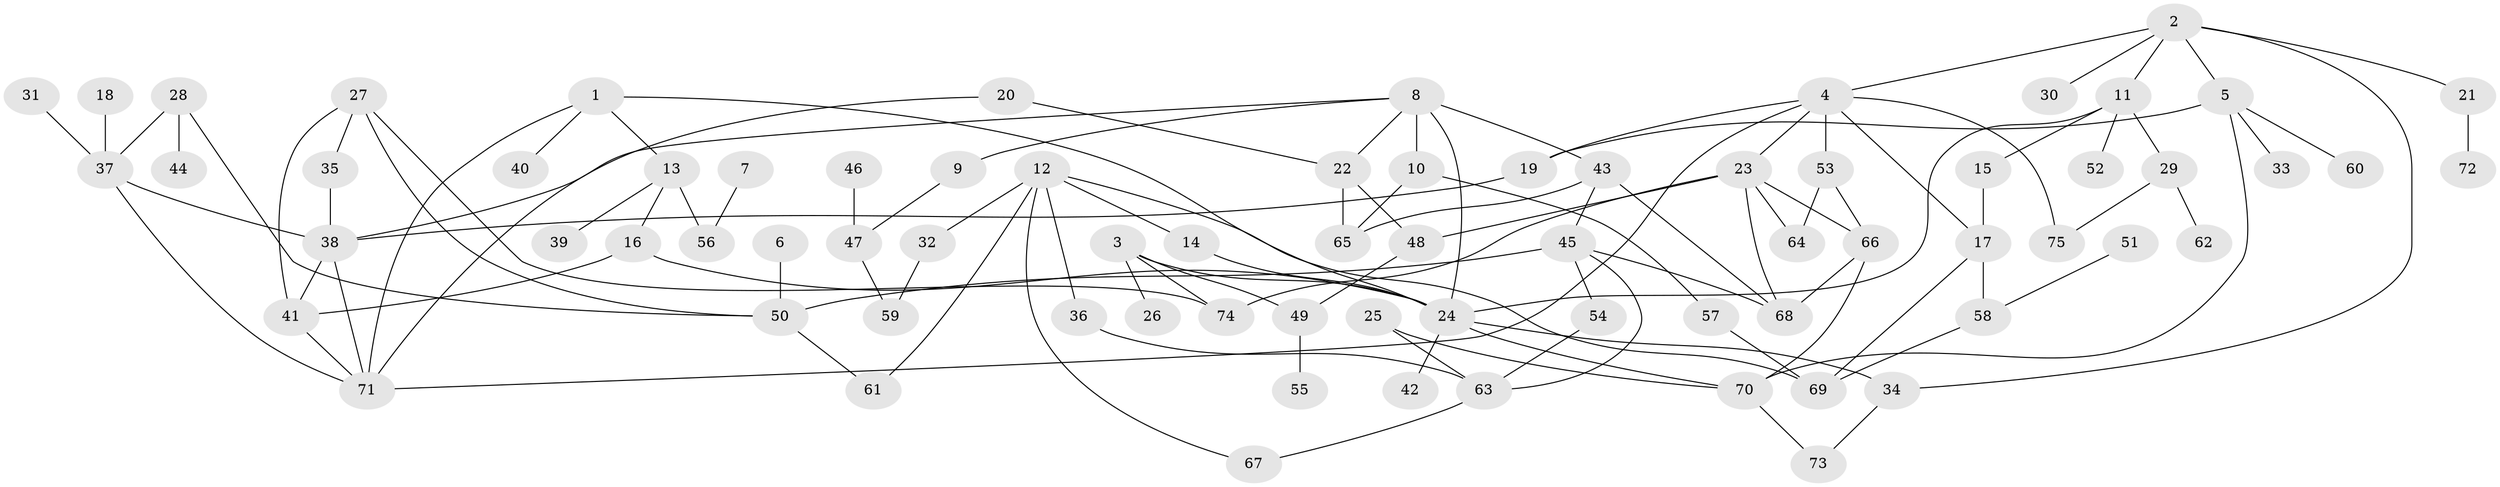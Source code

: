 // original degree distribution, {9: 0.006711409395973154, 4: 0.10738255033557047, 8: 0.006711409395973154, 5: 0.06040268456375839, 7: 0.006711409395973154, 6: 0.026845637583892617, 2: 0.2684563758389262, 3: 0.20134228187919462, 1: 0.31543624161073824}
// Generated by graph-tools (version 1.1) at 2025/01/03/09/25 03:01:07]
// undirected, 75 vertices, 112 edges
graph export_dot {
graph [start="1"]
  node [color=gray90,style=filled];
  1;
  2;
  3;
  4;
  5;
  6;
  7;
  8;
  9;
  10;
  11;
  12;
  13;
  14;
  15;
  16;
  17;
  18;
  19;
  20;
  21;
  22;
  23;
  24;
  25;
  26;
  27;
  28;
  29;
  30;
  31;
  32;
  33;
  34;
  35;
  36;
  37;
  38;
  39;
  40;
  41;
  42;
  43;
  44;
  45;
  46;
  47;
  48;
  49;
  50;
  51;
  52;
  53;
  54;
  55;
  56;
  57;
  58;
  59;
  60;
  61;
  62;
  63;
  64;
  65;
  66;
  67;
  68;
  69;
  70;
  71;
  72;
  73;
  74;
  75;
  1 -- 13 [weight=1.0];
  1 -- 24 [weight=1.0];
  1 -- 40 [weight=1.0];
  1 -- 71 [weight=1.0];
  2 -- 4 [weight=1.0];
  2 -- 5 [weight=1.0];
  2 -- 11 [weight=1.0];
  2 -- 21 [weight=1.0];
  2 -- 30 [weight=1.0];
  2 -- 34 [weight=1.0];
  3 -- 24 [weight=1.0];
  3 -- 26 [weight=1.0];
  3 -- 49 [weight=1.0];
  3 -- 74 [weight=1.0];
  4 -- 17 [weight=1.0];
  4 -- 19 [weight=1.0];
  4 -- 23 [weight=1.0];
  4 -- 53 [weight=1.0];
  4 -- 71 [weight=1.0];
  4 -- 75 [weight=1.0];
  5 -- 19 [weight=1.0];
  5 -- 33 [weight=1.0];
  5 -- 60 [weight=1.0];
  5 -- 70 [weight=1.0];
  6 -- 50 [weight=1.0];
  7 -- 56 [weight=1.0];
  8 -- 9 [weight=1.0];
  8 -- 10 [weight=1.0];
  8 -- 22 [weight=1.0];
  8 -- 24 [weight=2.0];
  8 -- 38 [weight=1.0];
  8 -- 43 [weight=1.0];
  9 -- 47 [weight=1.0];
  10 -- 57 [weight=1.0];
  10 -- 65 [weight=1.0];
  11 -- 15 [weight=1.0];
  11 -- 24 [weight=1.0];
  11 -- 29 [weight=1.0];
  11 -- 52 [weight=1.0];
  12 -- 14 [weight=1.0];
  12 -- 32 [weight=1.0];
  12 -- 36 [weight=1.0];
  12 -- 61 [weight=1.0];
  12 -- 67 [weight=1.0];
  12 -- 69 [weight=1.0];
  13 -- 16 [weight=1.0];
  13 -- 39 [weight=1.0];
  13 -- 56 [weight=1.0];
  14 -- 24 [weight=1.0];
  15 -- 17 [weight=1.0];
  16 -- 24 [weight=1.0];
  16 -- 41 [weight=1.0];
  17 -- 58 [weight=1.0];
  17 -- 69 [weight=1.0];
  18 -- 37 [weight=1.0];
  19 -- 38 [weight=1.0];
  20 -- 22 [weight=1.0];
  20 -- 71 [weight=1.0];
  21 -- 72 [weight=1.0];
  22 -- 48 [weight=1.0];
  22 -- 65 [weight=1.0];
  23 -- 48 [weight=1.0];
  23 -- 64 [weight=1.0];
  23 -- 66 [weight=1.0];
  23 -- 68 [weight=1.0];
  23 -- 74 [weight=1.0];
  24 -- 34 [weight=1.0];
  24 -- 42 [weight=1.0];
  24 -- 70 [weight=1.0];
  25 -- 63 [weight=1.0];
  25 -- 70 [weight=1.0];
  27 -- 35 [weight=1.0];
  27 -- 41 [weight=1.0];
  27 -- 50 [weight=1.0];
  27 -- 74 [weight=1.0];
  28 -- 37 [weight=1.0];
  28 -- 44 [weight=1.0];
  28 -- 50 [weight=1.0];
  29 -- 62 [weight=1.0];
  29 -- 75 [weight=1.0];
  31 -- 37 [weight=1.0];
  32 -- 59 [weight=1.0];
  34 -- 73 [weight=1.0];
  35 -- 38 [weight=1.0];
  36 -- 63 [weight=1.0];
  37 -- 38 [weight=1.0];
  37 -- 71 [weight=1.0];
  38 -- 41 [weight=1.0];
  38 -- 71 [weight=1.0];
  41 -- 71 [weight=1.0];
  43 -- 45 [weight=1.0];
  43 -- 65 [weight=1.0];
  43 -- 68 [weight=1.0];
  45 -- 50 [weight=1.0];
  45 -- 54 [weight=1.0];
  45 -- 63 [weight=1.0];
  45 -- 68 [weight=1.0];
  46 -- 47 [weight=1.0];
  47 -- 59 [weight=1.0];
  48 -- 49 [weight=1.0];
  49 -- 55 [weight=1.0];
  50 -- 61 [weight=1.0];
  51 -- 58 [weight=1.0];
  53 -- 64 [weight=1.0];
  53 -- 66 [weight=1.0];
  54 -- 63 [weight=1.0];
  57 -- 69 [weight=1.0];
  58 -- 69 [weight=1.0];
  63 -- 67 [weight=1.0];
  66 -- 68 [weight=1.0];
  66 -- 70 [weight=1.0];
  70 -- 73 [weight=1.0];
}
